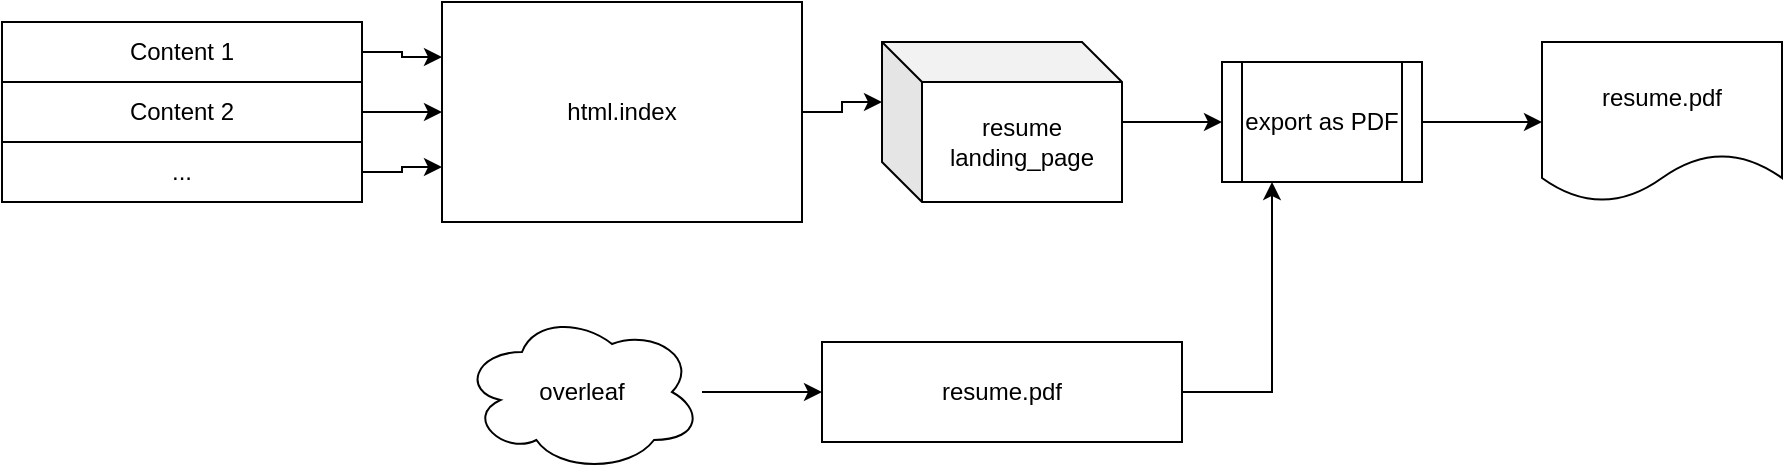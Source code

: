<mxfile version="24.4.4" type="device">
  <diagram name="Page-1" id="hP2jM-47_2ZpHIXFdIZM">
    <mxGraphModel dx="675" dy="921" grid="1" gridSize="10" guides="1" tooltips="1" connect="1" arrows="1" fold="1" page="1" pageScale="1" pageWidth="850" pageHeight="1100" math="0" shadow="0">
      <root>
        <mxCell id="0" />
        <mxCell id="1" parent="0" />
        <mxCell id="OSaKqUARE-_J9Z4AMlIe-1" value="html.index" style="rounded=0;whiteSpace=wrap;html=1;" vertex="1" parent="1">
          <mxGeometry x="310" y="90" width="180" height="110" as="geometry" />
        </mxCell>
        <mxCell id="OSaKqUARE-_J9Z4AMlIe-20" style="edgeStyle=orthogonalEdgeStyle;rounded=0;orthogonalLoop=1;jettySize=auto;html=1;entryX=0;entryY=0.5;entryDx=0;entryDy=0;" edge="1" parent="1" source="OSaKqUARE-_J9Z4AMlIe-8" target="OSaKqUARE-_J9Z4AMlIe-17">
          <mxGeometry relative="1" as="geometry" />
        </mxCell>
        <mxCell id="OSaKqUARE-_J9Z4AMlIe-8" value="resume&lt;div&gt;landing_page&lt;/div&gt;" style="shape=cube;whiteSpace=wrap;html=1;boundedLbl=1;backgroundOutline=1;darkOpacity=0.05;darkOpacity2=0.1;" vertex="1" parent="1">
          <mxGeometry x="530" y="110" width="120" height="80" as="geometry" />
        </mxCell>
        <mxCell id="OSaKqUARE-_J9Z4AMlIe-13" style="edgeStyle=orthogonalEdgeStyle;rounded=0;orthogonalLoop=1;jettySize=auto;html=1;entryX=0;entryY=0.25;entryDx=0;entryDy=0;" edge="1" parent="1" source="OSaKqUARE-_J9Z4AMlIe-10" target="OSaKqUARE-_J9Z4AMlIe-1">
          <mxGeometry relative="1" as="geometry" />
        </mxCell>
        <mxCell id="OSaKqUARE-_J9Z4AMlIe-10" value="Content 1" style="rounded=0;whiteSpace=wrap;html=1;" vertex="1" parent="1">
          <mxGeometry x="90" y="100" width="180" height="30" as="geometry" />
        </mxCell>
        <mxCell id="OSaKqUARE-_J9Z4AMlIe-14" style="edgeStyle=orthogonalEdgeStyle;rounded=0;orthogonalLoop=1;jettySize=auto;html=1;entryX=0;entryY=0.5;entryDx=0;entryDy=0;" edge="1" parent="1" source="OSaKqUARE-_J9Z4AMlIe-11" target="OSaKqUARE-_J9Z4AMlIe-1">
          <mxGeometry relative="1" as="geometry" />
        </mxCell>
        <mxCell id="OSaKqUARE-_J9Z4AMlIe-11" value="Content 2" style="rounded=0;whiteSpace=wrap;html=1;" vertex="1" parent="1">
          <mxGeometry x="90" y="130" width="180" height="30" as="geometry" />
        </mxCell>
        <mxCell id="OSaKqUARE-_J9Z4AMlIe-15" style="edgeStyle=orthogonalEdgeStyle;rounded=0;orthogonalLoop=1;jettySize=auto;html=1;entryX=0;entryY=0.75;entryDx=0;entryDy=0;" edge="1" parent="1" source="OSaKqUARE-_J9Z4AMlIe-12" target="OSaKqUARE-_J9Z4AMlIe-1">
          <mxGeometry relative="1" as="geometry" />
        </mxCell>
        <mxCell id="OSaKqUARE-_J9Z4AMlIe-12" value="..." style="rounded=0;whiteSpace=wrap;html=1;" vertex="1" parent="1">
          <mxGeometry x="90" y="160" width="180" height="30" as="geometry" />
        </mxCell>
        <mxCell id="OSaKqUARE-_J9Z4AMlIe-26" style="edgeStyle=orthogonalEdgeStyle;rounded=0;orthogonalLoop=1;jettySize=auto;html=1;" edge="1" parent="1" source="OSaKqUARE-_J9Z4AMlIe-17" target="OSaKqUARE-_J9Z4AMlIe-25">
          <mxGeometry relative="1" as="geometry" />
        </mxCell>
        <mxCell id="OSaKqUARE-_J9Z4AMlIe-17" value="export as PDF" style="shape=process;whiteSpace=wrap;html=1;backgroundOutline=1;" vertex="1" parent="1">
          <mxGeometry x="700" y="120" width="100" height="60" as="geometry" />
        </mxCell>
        <mxCell id="OSaKqUARE-_J9Z4AMlIe-19" style="edgeStyle=orthogonalEdgeStyle;rounded=0;orthogonalLoop=1;jettySize=auto;html=1;entryX=0;entryY=0;entryDx=0;entryDy=30;entryPerimeter=0;" edge="1" parent="1" source="OSaKqUARE-_J9Z4AMlIe-1" target="OSaKqUARE-_J9Z4AMlIe-8">
          <mxGeometry relative="1" as="geometry" />
        </mxCell>
        <mxCell id="OSaKqUARE-_J9Z4AMlIe-24" style="edgeStyle=orthogonalEdgeStyle;rounded=0;orthogonalLoop=1;jettySize=auto;html=1;entryX=0.25;entryY=1;entryDx=0;entryDy=0;" edge="1" parent="1" source="OSaKqUARE-_J9Z4AMlIe-22" target="OSaKqUARE-_J9Z4AMlIe-17">
          <mxGeometry relative="1" as="geometry" />
        </mxCell>
        <mxCell id="OSaKqUARE-_J9Z4AMlIe-22" value="resume.pdf" style="rounded=0;whiteSpace=wrap;html=1;" vertex="1" parent="1">
          <mxGeometry x="500" y="260" width="180" height="50" as="geometry" />
        </mxCell>
        <mxCell id="OSaKqUARE-_J9Z4AMlIe-25" value="resume.pdf" style="shape=document;whiteSpace=wrap;html=1;boundedLbl=1;" vertex="1" parent="1">
          <mxGeometry x="860" y="110" width="120" height="80" as="geometry" />
        </mxCell>
        <mxCell id="OSaKqUARE-_J9Z4AMlIe-28" style="edgeStyle=orthogonalEdgeStyle;rounded=0;orthogonalLoop=1;jettySize=auto;html=1;entryX=0;entryY=0.5;entryDx=0;entryDy=0;" edge="1" parent="1" source="OSaKqUARE-_J9Z4AMlIe-27" target="OSaKqUARE-_J9Z4AMlIe-22">
          <mxGeometry relative="1" as="geometry" />
        </mxCell>
        <mxCell id="OSaKqUARE-_J9Z4AMlIe-27" value="overleaf" style="ellipse;shape=cloud;whiteSpace=wrap;html=1;" vertex="1" parent="1">
          <mxGeometry x="320" y="245" width="120" height="80" as="geometry" />
        </mxCell>
      </root>
    </mxGraphModel>
  </diagram>
</mxfile>
